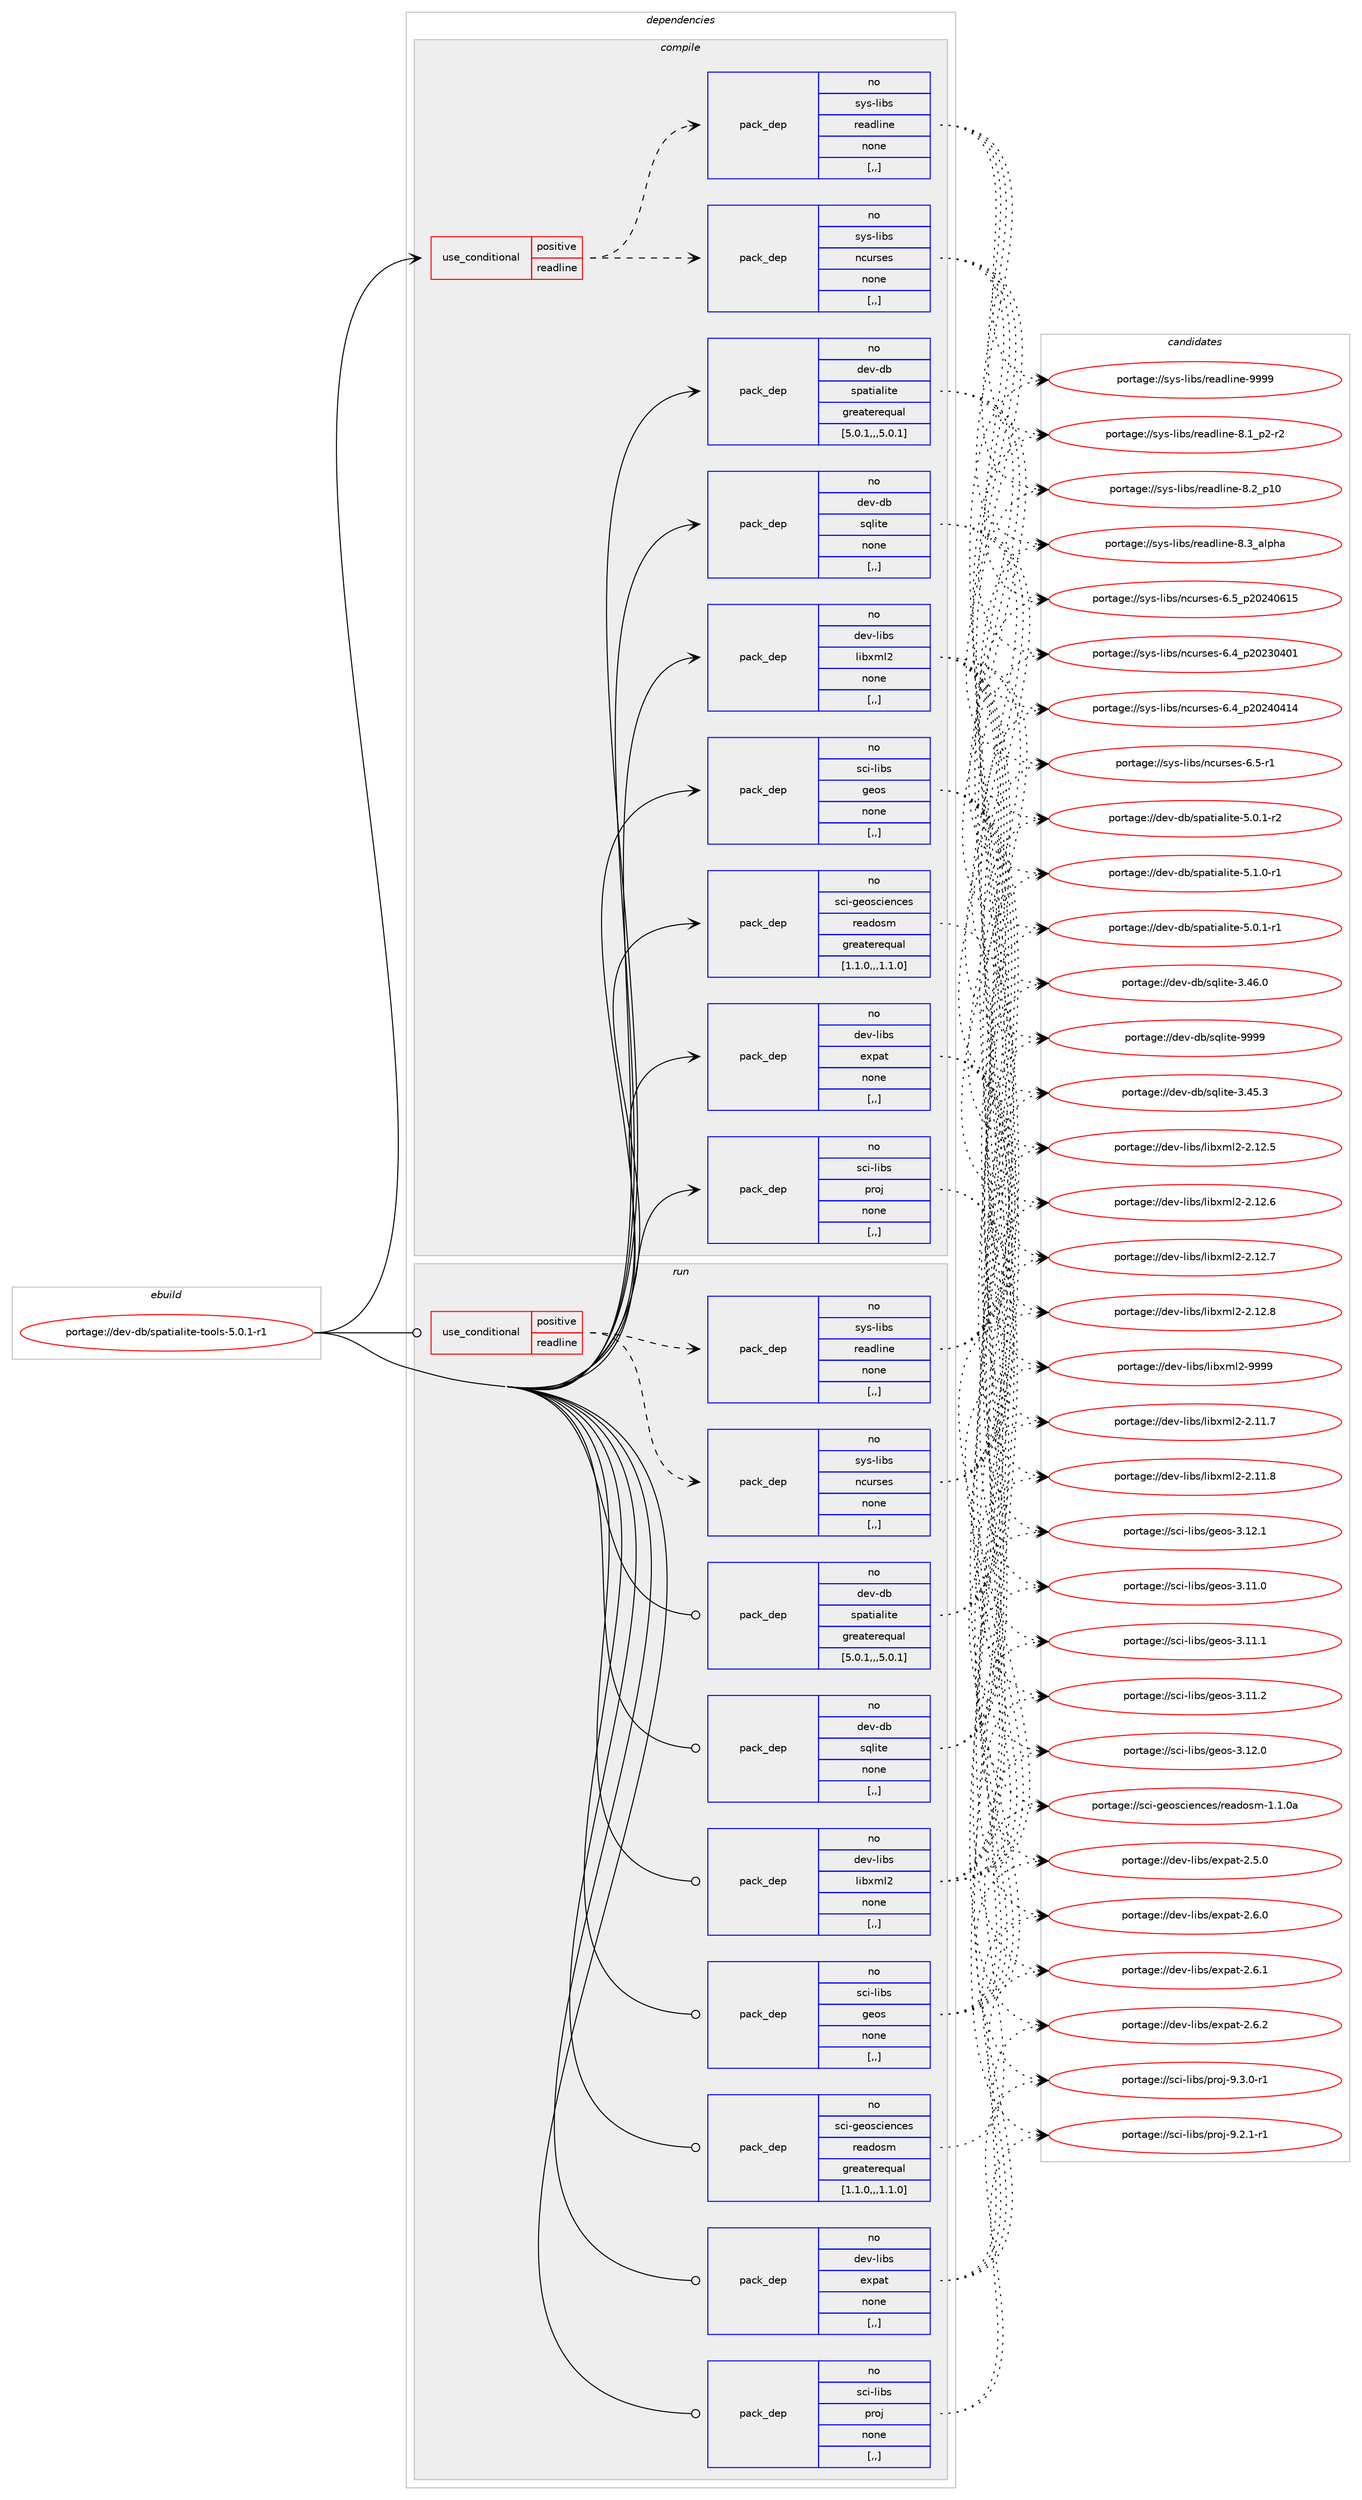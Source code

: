 digraph prolog {

# *************
# Graph options
# *************

newrank=true;
concentrate=true;
compound=true;
graph [rankdir=LR,fontname=Helvetica,fontsize=10,ranksep=1.5];#, ranksep=2.5, nodesep=0.2];
edge  [arrowhead=vee];
node  [fontname=Helvetica,fontsize=10];

# **********
# The ebuild
# **********

subgraph cluster_leftcol {
color=gray;
rank=same;
label=<<i>ebuild</i>>;
id [label="portage://dev-db/spatialite-tools-5.0.1-r1", color=red, width=4, href="../dev-db/spatialite-tools-5.0.1-r1.svg"];
}

# ****************
# The dependencies
# ****************

subgraph cluster_midcol {
color=gray;
label=<<i>dependencies</i>>;
subgraph cluster_compile {
fillcolor="#eeeeee";
style=filled;
label=<<i>compile</i>>;
subgraph cond18283 {
dependency69155 [label=<<TABLE BORDER="0" CELLBORDER="1" CELLSPACING="0" CELLPADDING="4"><TR><TD ROWSPAN="3" CELLPADDING="10">use_conditional</TD></TR><TR><TD>positive</TD></TR><TR><TD>readline</TD></TR></TABLE>>, shape=none, color=red];
subgraph pack49955 {
dependency69156 [label=<<TABLE BORDER="0" CELLBORDER="1" CELLSPACING="0" CELLPADDING="4" WIDTH="220"><TR><TD ROWSPAN="6" CELLPADDING="30">pack_dep</TD></TR><TR><TD WIDTH="110">no</TD></TR><TR><TD>sys-libs</TD></TR><TR><TD>ncurses</TD></TR><TR><TD>none</TD></TR><TR><TD>[,,]</TD></TR></TABLE>>, shape=none, color=blue];
}
dependency69155:e -> dependency69156:w [weight=20,style="dashed",arrowhead="vee"];
subgraph pack49956 {
dependency69157 [label=<<TABLE BORDER="0" CELLBORDER="1" CELLSPACING="0" CELLPADDING="4" WIDTH="220"><TR><TD ROWSPAN="6" CELLPADDING="30">pack_dep</TD></TR><TR><TD WIDTH="110">no</TD></TR><TR><TD>sys-libs</TD></TR><TR><TD>readline</TD></TR><TR><TD>none</TD></TR><TR><TD>[,,]</TD></TR></TABLE>>, shape=none, color=blue];
}
dependency69155:e -> dependency69157:w [weight=20,style="dashed",arrowhead="vee"];
}
id:e -> dependency69155:w [weight=20,style="solid",arrowhead="vee"];
subgraph pack49957 {
dependency69158 [label=<<TABLE BORDER="0" CELLBORDER="1" CELLSPACING="0" CELLPADDING="4" WIDTH="220"><TR><TD ROWSPAN="6" CELLPADDING="30">pack_dep</TD></TR><TR><TD WIDTH="110">no</TD></TR><TR><TD>dev-db</TD></TR><TR><TD>spatialite</TD></TR><TR><TD>greaterequal</TD></TR><TR><TD>[5.0.1,,,5.0.1]</TD></TR></TABLE>>, shape=none, color=blue];
}
id:e -> dependency69158:w [weight=20,style="solid",arrowhead="vee"];
subgraph pack49958 {
dependency69159 [label=<<TABLE BORDER="0" CELLBORDER="1" CELLSPACING="0" CELLPADDING="4" WIDTH="220"><TR><TD ROWSPAN="6" CELLPADDING="30">pack_dep</TD></TR><TR><TD WIDTH="110">no</TD></TR><TR><TD>dev-db</TD></TR><TR><TD>sqlite</TD></TR><TR><TD>none</TD></TR><TR><TD>[,,]</TD></TR></TABLE>>, shape=none, color=blue];
}
id:e -> dependency69159:w [weight=20,style="solid",arrowhead="vee"];
subgraph pack49959 {
dependency69160 [label=<<TABLE BORDER="0" CELLBORDER="1" CELLSPACING="0" CELLPADDING="4" WIDTH="220"><TR><TD ROWSPAN="6" CELLPADDING="30">pack_dep</TD></TR><TR><TD WIDTH="110">no</TD></TR><TR><TD>dev-libs</TD></TR><TR><TD>expat</TD></TR><TR><TD>none</TD></TR><TR><TD>[,,]</TD></TR></TABLE>>, shape=none, color=blue];
}
id:e -> dependency69160:w [weight=20,style="solid",arrowhead="vee"];
subgraph pack49960 {
dependency69161 [label=<<TABLE BORDER="0" CELLBORDER="1" CELLSPACING="0" CELLPADDING="4" WIDTH="220"><TR><TD ROWSPAN="6" CELLPADDING="30">pack_dep</TD></TR><TR><TD WIDTH="110">no</TD></TR><TR><TD>dev-libs</TD></TR><TR><TD>libxml2</TD></TR><TR><TD>none</TD></TR><TR><TD>[,,]</TD></TR></TABLE>>, shape=none, color=blue];
}
id:e -> dependency69161:w [weight=20,style="solid",arrowhead="vee"];
subgraph pack49961 {
dependency69162 [label=<<TABLE BORDER="0" CELLBORDER="1" CELLSPACING="0" CELLPADDING="4" WIDTH="220"><TR><TD ROWSPAN="6" CELLPADDING="30">pack_dep</TD></TR><TR><TD WIDTH="110">no</TD></TR><TR><TD>sci-geosciences</TD></TR><TR><TD>readosm</TD></TR><TR><TD>greaterequal</TD></TR><TR><TD>[1.1.0,,,1.1.0]</TD></TR></TABLE>>, shape=none, color=blue];
}
id:e -> dependency69162:w [weight=20,style="solid",arrowhead="vee"];
subgraph pack49962 {
dependency69163 [label=<<TABLE BORDER="0" CELLBORDER="1" CELLSPACING="0" CELLPADDING="4" WIDTH="220"><TR><TD ROWSPAN="6" CELLPADDING="30">pack_dep</TD></TR><TR><TD WIDTH="110">no</TD></TR><TR><TD>sci-libs</TD></TR><TR><TD>geos</TD></TR><TR><TD>none</TD></TR><TR><TD>[,,]</TD></TR></TABLE>>, shape=none, color=blue];
}
id:e -> dependency69163:w [weight=20,style="solid",arrowhead="vee"];
subgraph pack49963 {
dependency69164 [label=<<TABLE BORDER="0" CELLBORDER="1" CELLSPACING="0" CELLPADDING="4" WIDTH="220"><TR><TD ROWSPAN="6" CELLPADDING="30">pack_dep</TD></TR><TR><TD WIDTH="110">no</TD></TR><TR><TD>sci-libs</TD></TR><TR><TD>proj</TD></TR><TR><TD>none</TD></TR><TR><TD>[,,]</TD></TR></TABLE>>, shape=none, color=blue];
}
id:e -> dependency69164:w [weight=20,style="solid",arrowhead="vee"];
}
subgraph cluster_compileandrun {
fillcolor="#eeeeee";
style=filled;
label=<<i>compile and run</i>>;
}
subgraph cluster_run {
fillcolor="#eeeeee";
style=filled;
label=<<i>run</i>>;
subgraph cond18284 {
dependency69165 [label=<<TABLE BORDER="0" CELLBORDER="1" CELLSPACING="0" CELLPADDING="4"><TR><TD ROWSPAN="3" CELLPADDING="10">use_conditional</TD></TR><TR><TD>positive</TD></TR><TR><TD>readline</TD></TR></TABLE>>, shape=none, color=red];
subgraph pack49964 {
dependency69166 [label=<<TABLE BORDER="0" CELLBORDER="1" CELLSPACING="0" CELLPADDING="4" WIDTH="220"><TR><TD ROWSPAN="6" CELLPADDING="30">pack_dep</TD></TR><TR><TD WIDTH="110">no</TD></TR><TR><TD>sys-libs</TD></TR><TR><TD>ncurses</TD></TR><TR><TD>none</TD></TR><TR><TD>[,,]</TD></TR></TABLE>>, shape=none, color=blue];
}
dependency69165:e -> dependency69166:w [weight=20,style="dashed",arrowhead="vee"];
subgraph pack49965 {
dependency69167 [label=<<TABLE BORDER="0" CELLBORDER="1" CELLSPACING="0" CELLPADDING="4" WIDTH="220"><TR><TD ROWSPAN="6" CELLPADDING="30">pack_dep</TD></TR><TR><TD WIDTH="110">no</TD></TR><TR><TD>sys-libs</TD></TR><TR><TD>readline</TD></TR><TR><TD>none</TD></TR><TR><TD>[,,]</TD></TR></TABLE>>, shape=none, color=blue];
}
dependency69165:e -> dependency69167:w [weight=20,style="dashed",arrowhead="vee"];
}
id:e -> dependency69165:w [weight=20,style="solid",arrowhead="odot"];
subgraph pack49966 {
dependency69168 [label=<<TABLE BORDER="0" CELLBORDER="1" CELLSPACING="0" CELLPADDING="4" WIDTH="220"><TR><TD ROWSPAN="6" CELLPADDING="30">pack_dep</TD></TR><TR><TD WIDTH="110">no</TD></TR><TR><TD>dev-db</TD></TR><TR><TD>spatialite</TD></TR><TR><TD>greaterequal</TD></TR><TR><TD>[5.0.1,,,5.0.1]</TD></TR></TABLE>>, shape=none, color=blue];
}
id:e -> dependency69168:w [weight=20,style="solid",arrowhead="odot"];
subgraph pack49967 {
dependency69169 [label=<<TABLE BORDER="0" CELLBORDER="1" CELLSPACING="0" CELLPADDING="4" WIDTH="220"><TR><TD ROWSPAN="6" CELLPADDING="30">pack_dep</TD></TR><TR><TD WIDTH="110">no</TD></TR><TR><TD>dev-db</TD></TR><TR><TD>sqlite</TD></TR><TR><TD>none</TD></TR><TR><TD>[,,]</TD></TR></TABLE>>, shape=none, color=blue];
}
id:e -> dependency69169:w [weight=20,style="solid",arrowhead="odot"];
subgraph pack49968 {
dependency69170 [label=<<TABLE BORDER="0" CELLBORDER="1" CELLSPACING="0" CELLPADDING="4" WIDTH="220"><TR><TD ROWSPAN="6" CELLPADDING="30">pack_dep</TD></TR><TR><TD WIDTH="110">no</TD></TR><TR><TD>dev-libs</TD></TR><TR><TD>expat</TD></TR><TR><TD>none</TD></TR><TR><TD>[,,]</TD></TR></TABLE>>, shape=none, color=blue];
}
id:e -> dependency69170:w [weight=20,style="solid",arrowhead="odot"];
subgraph pack49969 {
dependency69171 [label=<<TABLE BORDER="0" CELLBORDER="1" CELLSPACING="0" CELLPADDING="4" WIDTH="220"><TR><TD ROWSPAN="6" CELLPADDING="30">pack_dep</TD></TR><TR><TD WIDTH="110">no</TD></TR><TR><TD>dev-libs</TD></TR><TR><TD>libxml2</TD></TR><TR><TD>none</TD></TR><TR><TD>[,,]</TD></TR></TABLE>>, shape=none, color=blue];
}
id:e -> dependency69171:w [weight=20,style="solid",arrowhead="odot"];
subgraph pack49970 {
dependency69172 [label=<<TABLE BORDER="0" CELLBORDER="1" CELLSPACING="0" CELLPADDING="4" WIDTH="220"><TR><TD ROWSPAN="6" CELLPADDING="30">pack_dep</TD></TR><TR><TD WIDTH="110">no</TD></TR><TR><TD>sci-geosciences</TD></TR><TR><TD>readosm</TD></TR><TR><TD>greaterequal</TD></TR><TR><TD>[1.1.0,,,1.1.0]</TD></TR></TABLE>>, shape=none, color=blue];
}
id:e -> dependency69172:w [weight=20,style="solid",arrowhead="odot"];
subgraph pack49971 {
dependency69173 [label=<<TABLE BORDER="0" CELLBORDER="1" CELLSPACING="0" CELLPADDING="4" WIDTH="220"><TR><TD ROWSPAN="6" CELLPADDING="30">pack_dep</TD></TR><TR><TD WIDTH="110">no</TD></TR><TR><TD>sci-libs</TD></TR><TR><TD>geos</TD></TR><TR><TD>none</TD></TR><TR><TD>[,,]</TD></TR></TABLE>>, shape=none, color=blue];
}
id:e -> dependency69173:w [weight=20,style="solid",arrowhead="odot"];
subgraph pack49972 {
dependency69174 [label=<<TABLE BORDER="0" CELLBORDER="1" CELLSPACING="0" CELLPADDING="4" WIDTH="220"><TR><TD ROWSPAN="6" CELLPADDING="30">pack_dep</TD></TR><TR><TD WIDTH="110">no</TD></TR><TR><TD>sci-libs</TD></TR><TR><TD>proj</TD></TR><TR><TD>none</TD></TR><TR><TD>[,,]</TD></TR></TABLE>>, shape=none, color=blue];
}
id:e -> dependency69174:w [weight=20,style="solid",arrowhead="odot"];
}
}

# **************
# The candidates
# **************

subgraph cluster_choices {
rank=same;
color=gray;
label=<<i>candidates</i>>;

subgraph choice49955 {
color=black;
nodesep=1;
choice1151211154510810598115471109911711411510111545544652951125048505148524849 [label="portage://sys-libs/ncurses-6.4_p20230401", color=red, width=4,href="../sys-libs/ncurses-6.4_p20230401.svg"];
choice1151211154510810598115471109911711411510111545544652951125048505248524952 [label="portage://sys-libs/ncurses-6.4_p20240414", color=red, width=4,href="../sys-libs/ncurses-6.4_p20240414.svg"];
choice11512111545108105981154711099117114115101115455446534511449 [label="portage://sys-libs/ncurses-6.5-r1", color=red, width=4,href="../sys-libs/ncurses-6.5-r1.svg"];
choice1151211154510810598115471109911711411510111545544653951125048505248544953 [label="portage://sys-libs/ncurses-6.5_p20240615", color=red, width=4,href="../sys-libs/ncurses-6.5_p20240615.svg"];
dependency69156:e -> choice1151211154510810598115471109911711411510111545544652951125048505148524849:w [style=dotted,weight="100"];
dependency69156:e -> choice1151211154510810598115471109911711411510111545544652951125048505248524952:w [style=dotted,weight="100"];
dependency69156:e -> choice11512111545108105981154711099117114115101115455446534511449:w [style=dotted,weight="100"];
dependency69156:e -> choice1151211154510810598115471109911711411510111545544653951125048505248544953:w [style=dotted,weight="100"];
}
subgraph choice49956 {
color=black;
nodesep=1;
choice115121115451081059811547114101971001081051101014556464995112504511450 [label="portage://sys-libs/readline-8.1_p2-r2", color=red, width=4,href="../sys-libs/readline-8.1_p2-r2.svg"];
choice1151211154510810598115471141019710010810511010145564650951124948 [label="portage://sys-libs/readline-8.2_p10", color=red, width=4,href="../sys-libs/readline-8.2_p10.svg"];
choice1151211154510810598115471141019710010810511010145564651959710811210497 [label="portage://sys-libs/readline-8.3_alpha", color=red, width=4,href="../sys-libs/readline-8.3_alpha.svg"];
choice115121115451081059811547114101971001081051101014557575757 [label="portage://sys-libs/readline-9999", color=red, width=4,href="../sys-libs/readline-9999.svg"];
dependency69157:e -> choice115121115451081059811547114101971001081051101014556464995112504511450:w [style=dotted,weight="100"];
dependency69157:e -> choice1151211154510810598115471141019710010810511010145564650951124948:w [style=dotted,weight="100"];
dependency69157:e -> choice1151211154510810598115471141019710010810511010145564651959710811210497:w [style=dotted,weight="100"];
dependency69157:e -> choice115121115451081059811547114101971001081051101014557575757:w [style=dotted,weight="100"];
}
subgraph choice49957 {
color=black;
nodesep=1;
choice10010111845100984711511297116105971081051161014553464846494511449 [label="portage://dev-db/spatialite-5.0.1-r1", color=red, width=4,href="../dev-db/spatialite-5.0.1-r1.svg"];
choice10010111845100984711511297116105971081051161014553464846494511450 [label="portage://dev-db/spatialite-5.0.1-r2", color=red, width=4,href="../dev-db/spatialite-5.0.1-r2.svg"];
choice10010111845100984711511297116105971081051161014553464946484511449 [label="portage://dev-db/spatialite-5.1.0-r1", color=red, width=4,href="../dev-db/spatialite-5.1.0-r1.svg"];
dependency69158:e -> choice10010111845100984711511297116105971081051161014553464846494511449:w [style=dotted,weight="100"];
dependency69158:e -> choice10010111845100984711511297116105971081051161014553464846494511450:w [style=dotted,weight="100"];
dependency69158:e -> choice10010111845100984711511297116105971081051161014553464946484511449:w [style=dotted,weight="100"];
}
subgraph choice49958 {
color=black;
nodesep=1;
choice10010111845100984711511310810511610145514652534651 [label="portage://dev-db/sqlite-3.45.3", color=red, width=4,href="../dev-db/sqlite-3.45.3.svg"];
choice10010111845100984711511310810511610145514652544648 [label="portage://dev-db/sqlite-3.46.0", color=red, width=4,href="../dev-db/sqlite-3.46.0.svg"];
choice1001011184510098471151131081051161014557575757 [label="portage://dev-db/sqlite-9999", color=red, width=4,href="../dev-db/sqlite-9999.svg"];
dependency69159:e -> choice10010111845100984711511310810511610145514652534651:w [style=dotted,weight="100"];
dependency69159:e -> choice10010111845100984711511310810511610145514652544648:w [style=dotted,weight="100"];
dependency69159:e -> choice1001011184510098471151131081051161014557575757:w [style=dotted,weight="100"];
}
subgraph choice49959 {
color=black;
nodesep=1;
choice10010111845108105981154710112011297116455046534648 [label="portage://dev-libs/expat-2.5.0", color=red, width=4,href="../dev-libs/expat-2.5.0.svg"];
choice10010111845108105981154710112011297116455046544648 [label="portage://dev-libs/expat-2.6.0", color=red, width=4,href="../dev-libs/expat-2.6.0.svg"];
choice10010111845108105981154710112011297116455046544649 [label="portage://dev-libs/expat-2.6.1", color=red, width=4,href="../dev-libs/expat-2.6.1.svg"];
choice10010111845108105981154710112011297116455046544650 [label="portage://dev-libs/expat-2.6.2", color=red, width=4,href="../dev-libs/expat-2.6.2.svg"];
dependency69160:e -> choice10010111845108105981154710112011297116455046534648:w [style=dotted,weight="100"];
dependency69160:e -> choice10010111845108105981154710112011297116455046544648:w [style=dotted,weight="100"];
dependency69160:e -> choice10010111845108105981154710112011297116455046544649:w [style=dotted,weight="100"];
dependency69160:e -> choice10010111845108105981154710112011297116455046544650:w [style=dotted,weight="100"];
}
subgraph choice49960 {
color=black;
nodesep=1;
choice100101118451081059811547108105981201091085045504649494655 [label="portage://dev-libs/libxml2-2.11.7", color=red, width=4,href="../dev-libs/libxml2-2.11.7.svg"];
choice100101118451081059811547108105981201091085045504649494656 [label="portage://dev-libs/libxml2-2.11.8", color=red, width=4,href="../dev-libs/libxml2-2.11.8.svg"];
choice100101118451081059811547108105981201091085045504649504653 [label="portage://dev-libs/libxml2-2.12.5", color=red, width=4,href="../dev-libs/libxml2-2.12.5.svg"];
choice100101118451081059811547108105981201091085045504649504654 [label="portage://dev-libs/libxml2-2.12.6", color=red, width=4,href="../dev-libs/libxml2-2.12.6.svg"];
choice100101118451081059811547108105981201091085045504649504655 [label="portage://dev-libs/libxml2-2.12.7", color=red, width=4,href="../dev-libs/libxml2-2.12.7.svg"];
choice100101118451081059811547108105981201091085045504649504656 [label="portage://dev-libs/libxml2-2.12.8", color=red, width=4,href="../dev-libs/libxml2-2.12.8.svg"];
choice10010111845108105981154710810598120109108504557575757 [label="portage://dev-libs/libxml2-9999", color=red, width=4,href="../dev-libs/libxml2-9999.svg"];
dependency69161:e -> choice100101118451081059811547108105981201091085045504649494655:w [style=dotted,weight="100"];
dependency69161:e -> choice100101118451081059811547108105981201091085045504649494656:w [style=dotted,weight="100"];
dependency69161:e -> choice100101118451081059811547108105981201091085045504649504653:w [style=dotted,weight="100"];
dependency69161:e -> choice100101118451081059811547108105981201091085045504649504654:w [style=dotted,weight="100"];
dependency69161:e -> choice100101118451081059811547108105981201091085045504649504655:w [style=dotted,weight="100"];
dependency69161:e -> choice100101118451081059811547108105981201091085045504649504656:w [style=dotted,weight="100"];
dependency69161:e -> choice10010111845108105981154710810598120109108504557575757:w [style=dotted,weight="100"];
}
subgraph choice49961 {
color=black;
nodesep=1;
choice11599105451031011111159910510111099101115471141019710011111510945494649464897 [label="portage://sci-geosciences/readosm-1.1.0a", color=red, width=4,href="../sci-geosciences/readosm-1.1.0a.svg"];
dependency69162:e -> choice11599105451031011111159910510111099101115471141019710011111510945494649464897:w [style=dotted,weight="100"];
}
subgraph choice49962 {
color=black;
nodesep=1;
choice1159910545108105981154710310111111545514649494648 [label="portage://sci-libs/geos-3.11.0", color=red, width=4,href="../sci-libs/geos-3.11.0.svg"];
choice1159910545108105981154710310111111545514649494649 [label="portage://sci-libs/geos-3.11.1", color=red, width=4,href="../sci-libs/geos-3.11.1.svg"];
choice1159910545108105981154710310111111545514649494650 [label="portage://sci-libs/geos-3.11.2", color=red, width=4,href="../sci-libs/geos-3.11.2.svg"];
choice1159910545108105981154710310111111545514649504648 [label="portage://sci-libs/geos-3.12.0", color=red, width=4,href="../sci-libs/geos-3.12.0.svg"];
choice1159910545108105981154710310111111545514649504649 [label="portage://sci-libs/geos-3.12.1", color=red, width=4,href="../sci-libs/geos-3.12.1.svg"];
dependency69163:e -> choice1159910545108105981154710310111111545514649494648:w [style=dotted,weight="100"];
dependency69163:e -> choice1159910545108105981154710310111111545514649494649:w [style=dotted,weight="100"];
dependency69163:e -> choice1159910545108105981154710310111111545514649494650:w [style=dotted,weight="100"];
dependency69163:e -> choice1159910545108105981154710310111111545514649504648:w [style=dotted,weight="100"];
dependency69163:e -> choice1159910545108105981154710310111111545514649504649:w [style=dotted,weight="100"];
}
subgraph choice49963 {
color=black;
nodesep=1;
choice115991054510810598115471121141111064557465046494511449 [label="portage://sci-libs/proj-9.2.1-r1", color=red, width=4,href="../sci-libs/proj-9.2.1-r1.svg"];
choice115991054510810598115471121141111064557465146484511449 [label="portage://sci-libs/proj-9.3.0-r1", color=red, width=4,href="../sci-libs/proj-9.3.0-r1.svg"];
dependency69164:e -> choice115991054510810598115471121141111064557465046494511449:w [style=dotted,weight="100"];
dependency69164:e -> choice115991054510810598115471121141111064557465146484511449:w [style=dotted,weight="100"];
}
subgraph choice49964 {
color=black;
nodesep=1;
choice1151211154510810598115471109911711411510111545544652951125048505148524849 [label="portage://sys-libs/ncurses-6.4_p20230401", color=red, width=4,href="../sys-libs/ncurses-6.4_p20230401.svg"];
choice1151211154510810598115471109911711411510111545544652951125048505248524952 [label="portage://sys-libs/ncurses-6.4_p20240414", color=red, width=4,href="../sys-libs/ncurses-6.4_p20240414.svg"];
choice11512111545108105981154711099117114115101115455446534511449 [label="portage://sys-libs/ncurses-6.5-r1", color=red, width=4,href="../sys-libs/ncurses-6.5-r1.svg"];
choice1151211154510810598115471109911711411510111545544653951125048505248544953 [label="portage://sys-libs/ncurses-6.5_p20240615", color=red, width=4,href="../sys-libs/ncurses-6.5_p20240615.svg"];
dependency69166:e -> choice1151211154510810598115471109911711411510111545544652951125048505148524849:w [style=dotted,weight="100"];
dependency69166:e -> choice1151211154510810598115471109911711411510111545544652951125048505248524952:w [style=dotted,weight="100"];
dependency69166:e -> choice11512111545108105981154711099117114115101115455446534511449:w [style=dotted,weight="100"];
dependency69166:e -> choice1151211154510810598115471109911711411510111545544653951125048505248544953:w [style=dotted,weight="100"];
}
subgraph choice49965 {
color=black;
nodesep=1;
choice115121115451081059811547114101971001081051101014556464995112504511450 [label="portage://sys-libs/readline-8.1_p2-r2", color=red, width=4,href="../sys-libs/readline-8.1_p2-r2.svg"];
choice1151211154510810598115471141019710010810511010145564650951124948 [label="portage://sys-libs/readline-8.2_p10", color=red, width=4,href="../sys-libs/readline-8.2_p10.svg"];
choice1151211154510810598115471141019710010810511010145564651959710811210497 [label="portage://sys-libs/readline-8.3_alpha", color=red, width=4,href="../sys-libs/readline-8.3_alpha.svg"];
choice115121115451081059811547114101971001081051101014557575757 [label="portage://sys-libs/readline-9999", color=red, width=4,href="../sys-libs/readline-9999.svg"];
dependency69167:e -> choice115121115451081059811547114101971001081051101014556464995112504511450:w [style=dotted,weight="100"];
dependency69167:e -> choice1151211154510810598115471141019710010810511010145564650951124948:w [style=dotted,weight="100"];
dependency69167:e -> choice1151211154510810598115471141019710010810511010145564651959710811210497:w [style=dotted,weight="100"];
dependency69167:e -> choice115121115451081059811547114101971001081051101014557575757:w [style=dotted,weight="100"];
}
subgraph choice49966 {
color=black;
nodesep=1;
choice10010111845100984711511297116105971081051161014553464846494511449 [label="portage://dev-db/spatialite-5.0.1-r1", color=red, width=4,href="../dev-db/spatialite-5.0.1-r1.svg"];
choice10010111845100984711511297116105971081051161014553464846494511450 [label="portage://dev-db/spatialite-5.0.1-r2", color=red, width=4,href="../dev-db/spatialite-5.0.1-r2.svg"];
choice10010111845100984711511297116105971081051161014553464946484511449 [label="portage://dev-db/spatialite-5.1.0-r1", color=red, width=4,href="../dev-db/spatialite-5.1.0-r1.svg"];
dependency69168:e -> choice10010111845100984711511297116105971081051161014553464846494511449:w [style=dotted,weight="100"];
dependency69168:e -> choice10010111845100984711511297116105971081051161014553464846494511450:w [style=dotted,weight="100"];
dependency69168:e -> choice10010111845100984711511297116105971081051161014553464946484511449:w [style=dotted,weight="100"];
}
subgraph choice49967 {
color=black;
nodesep=1;
choice10010111845100984711511310810511610145514652534651 [label="portage://dev-db/sqlite-3.45.3", color=red, width=4,href="../dev-db/sqlite-3.45.3.svg"];
choice10010111845100984711511310810511610145514652544648 [label="portage://dev-db/sqlite-3.46.0", color=red, width=4,href="../dev-db/sqlite-3.46.0.svg"];
choice1001011184510098471151131081051161014557575757 [label="portage://dev-db/sqlite-9999", color=red, width=4,href="../dev-db/sqlite-9999.svg"];
dependency69169:e -> choice10010111845100984711511310810511610145514652534651:w [style=dotted,weight="100"];
dependency69169:e -> choice10010111845100984711511310810511610145514652544648:w [style=dotted,weight="100"];
dependency69169:e -> choice1001011184510098471151131081051161014557575757:w [style=dotted,weight="100"];
}
subgraph choice49968 {
color=black;
nodesep=1;
choice10010111845108105981154710112011297116455046534648 [label="portage://dev-libs/expat-2.5.0", color=red, width=4,href="../dev-libs/expat-2.5.0.svg"];
choice10010111845108105981154710112011297116455046544648 [label="portage://dev-libs/expat-2.6.0", color=red, width=4,href="../dev-libs/expat-2.6.0.svg"];
choice10010111845108105981154710112011297116455046544649 [label="portage://dev-libs/expat-2.6.1", color=red, width=4,href="../dev-libs/expat-2.6.1.svg"];
choice10010111845108105981154710112011297116455046544650 [label="portage://dev-libs/expat-2.6.2", color=red, width=4,href="../dev-libs/expat-2.6.2.svg"];
dependency69170:e -> choice10010111845108105981154710112011297116455046534648:w [style=dotted,weight="100"];
dependency69170:e -> choice10010111845108105981154710112011297116455046544648:w [style=dotted,weight="100"];
dependency69170:e -> choice10010111845108105981154710112011297116455046544649:w [style=dotted,weight="100"];
dependency69170:e -> choice10010111845108105981154710112011297116455046544650:w [style=dotted,weight="100"];
}
subgraph choice49969 {
color=black;
nodesep=1;
choice100101118451081059811547108105981201091085045504649494655 [label="portage://dev-libs/libxml2-2.11.7", color=red, width=4,href="../dev-libs/libxml2-2.11.7.svg"];
choice100101118451081059811547108105981201091085045504649494656 [label="portage://dev-libs/libxml2-2.11.8", color=red, width=4,href="../dev-libs/libxml2-2.11.8.svg"];
choice100101118451081059811547108105981201091085045504649504653 [label="portage://dev-libs/libxml2-2.12.5", color=red, width=4,href="../dev-libs/libxml2-2.12.5.svg"];
choice100101118451081059811547108105981201091085045504649504654 [label="portage://dev-libs/libxml2-2.12.6", color=red, width=4,href="../dev-libs/libxml2-2.12.6.svg"];
choice100101118451081059811547108105981201091085045504649504655 [label="portage://dev-libs/libxml2-2.12.7", color=red, width=4,href="../dev-libs/libxml2-2.12.7.svg"];
choice100101118451081059811547108105981201091085045504649504656 [label="portage://dev-libs/libxml2-2.12.8", color=red, width=4,href="../dev-libs/libxml2-2.12.8.svg"];
choice10010111845108105981154710810598120109108504557575757 [label="portage://dev-libs/libxml2-9999", color=red, width=4,href="../dev-libs/libxml2-9999.svg"];
dependency69171:e -> choice100101118451081059811547108105981201091085045504649494655:w [style=dotted,weight="100"];
dependency69171:e -> choice100101118451081059811547108105981201091085045504649494656:w [style=dotted,weight="100"];
dependency69171:e -> choice100101118451081059811547108105981201091085045504649504653:w [style=dotted,weight="100"];
dependency69171:e -> choice100101118451081059811547108105981201091085045504649504654:w [style=dotted,weight="100"];
dependency69171:e -> choice100101118451081059811547108105981201091085045504649504655:w [style=dotted,weight="100"];
dependency69171:e -> choice100101118451081059811547108105981201091085045504649504656:w [style=dotted,weight="100"];
dependency69171:e -> choice10010111845108105981154710810598120109108504557575757:w [style=dotted,weight="100"];
}
subgraph choice49970 {
color=black;
nodesep=1;
choice11599105451031011111159910510111099101115471141019710011111510945494649464897 [label="portage://sci-geosciences/readosm-1.1.0a", color=red, width=4,href="../sci-geosciences/readosm-1.1.0a.svg"];
dependency69172:e -> choice11599105451031011111159910510111099101115471141019710011111510945494649464897:w [style=dotted,weight="100"];
}
subgraph choice49971 {
color=black;
nodesep=1;
choice1159910545108105981154710310111111545514649494648 [label="portage://sci-libs/geos-3.11.0", color=red, width=4,href="../sci-libs/geos-3.11.0.svg"];
choice1159910545108105981154710310111111545514649494649 [label="portage://sci-libs/geos-3.11.1", color=red, width=4,href="../sci-libs/geos-3.11.1.svg"];
choice1159910545108105981154710310111111545514649494650 [label="portage://sci-libs/geos-3.11.2", color=red, width=4,href="../sci-libs/geos-3.11.2.svg"];
choice1159910545108105981154710310111111545514649504648 [label="portage://sci-libs/geos-3.12.0", color=red, width=4,href="../sci-libs/geos-3.12.0.svg"];
choice1159910545108105981154710310111111545514649504649 [label="portage://sci-libs/geos-3.12.1", color=red, width=4,href="../sci-libs/geos-3.12.1.svg"];
dependency69173:e -> choice1159910545108105981154710310111111545514649494648:w [style=dotted,weight="100"];
dependency69173:e -> choice1159910545108105981154710310111111545514649494649:w [style=dotted,weight="100"];
dependency69173:e -> choice1159910545108105981154710310111111545514649494650:w [style=dotted,weight="100"];
dependency69173:e -> choice1159910545108105981154710310111111545514649504648:w [style=dotted,weight="100"];
dependency69173:e -> choice1159910545108105981154710310111111545514649504649:w [style=dotted,weight="100"];
}
subgraph choice49972 {
color=black;
nodesep=1;
choice115991054510810598115471121141111064557465046494511449 [label="portage://sci-libs/proj-9.2.1-r1", color=red, width=4,href="../sci-libs/proj-9.2.1-r1.svg"];
choice115991054510810598115471121141111064557465146484511449 [label="portage://sci-libs/proj-9.3.0-r1", color=red, width=4,href="../sci-libs/proj-9.3.0-r1.svg"];
dependency69174:e -> choice115991054510810598115471121141111064557465046494511449:w [style=dotted,weight="100"];
dependency69174:e -> choice115991054510810598115471121141111064557465146484511449:w [style=dotted,weight="100"];
}
}

}
